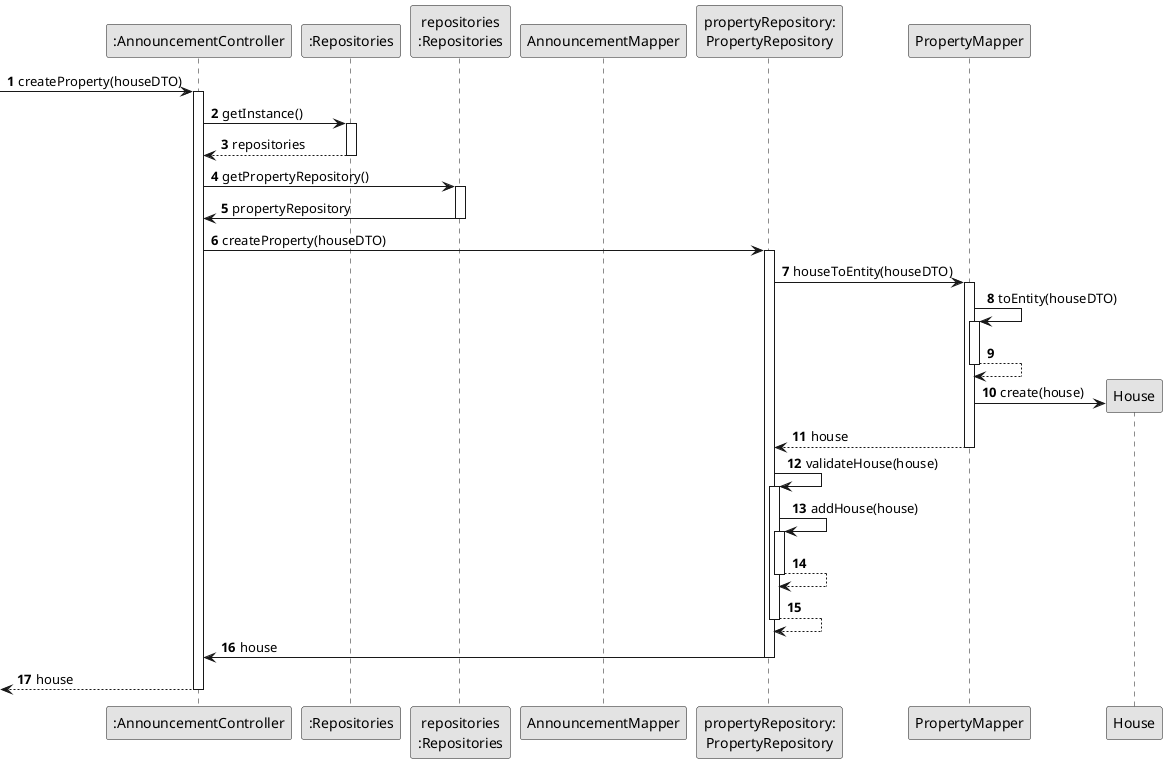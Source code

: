 @startuml
skinparam monochrome true
skinparam packageStyle rectangle
skinparam shadowing false

autonumber 33

'hide footbox


participant ":AnnouncementController" as CTRL
participant ":Repositories" as RepositorySingleton
participant "repositories\n:Repositories" as PLAT
participant "AnnouncementMapper" as AM

participant "propertyRepository:\nPropertyRepository" as PR









participant "PropertyMapper" as PM
participant "House" as HPROP


autonumber


-> CTRL: createProperty(houseDTO)
         activate CTRL


         CTRL -> RepositorySingleton : getInstance()
                     activate RepositorySingleton

                     RepositorySingleton --> CTRL: repositories
                     deactivate RepositorySingleton

                     CTRL -> PLAT : getPropertyRepository()
                     activate PLAT

                      PLAT -> CTRL : propertyRepository
                      deactivate PLAT

















             CTRL -> PR : createProperty(houseDTO)
             activate PR



                 PR -> PM: houseToEntity(houseDTO)
                 activate PM



                   PM -> PM: toEntity(houseDTO)
                   activate PM

                  PM --> PM
                  deactivate PM



                                          PM -> HPROP**: create(house)

                                           PM --> PR: house
                                           deactivate PM



                      PR -> PR: validateHouse(house)
                      activate PR

                         PR ->PR: addHouse(house)
                         activate PR
                             PR --> PR
                         deactivate PR
                             PR --> PR
                     deactivate PR


                   PR -> CTRL : house
                 deactivate PR
        <-- CTRL: house
        deactivate CTRL

@enduml